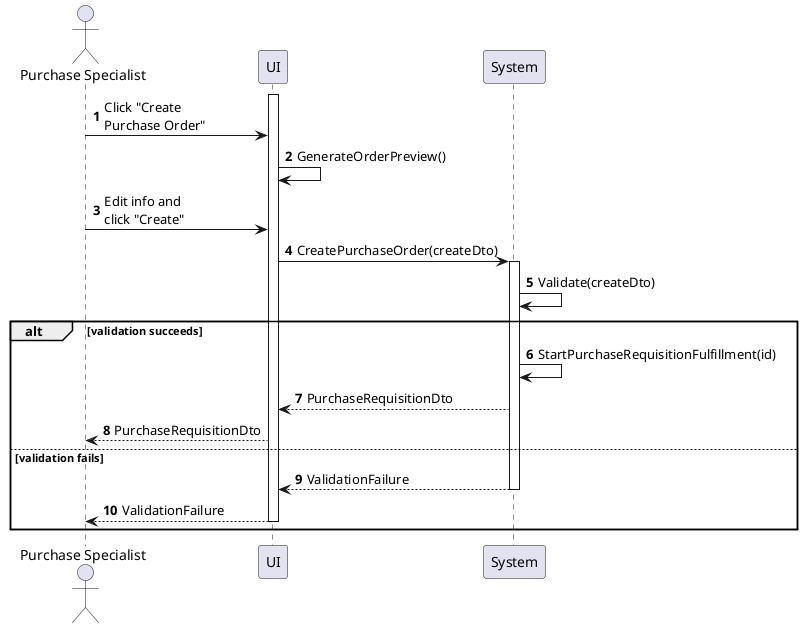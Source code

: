 @startuml purchase-order-create
autonumber

actor "Purchase Specialist" as a
participant UI as f
participant System as b

activate f
a -> f : Click "Create\nPurchase Order"
f -> f : GenerateOrderPreview()
a -> f : Edit info and\nclick "Create"
f -> b : CreatePurchaseOrder(createDto)
activate b
b -> b : Validate(createDto)

alt validation succeeds
    b -> b : StartPurchaseRequisitionFulfillment(id)
    b --> f : PurchaseRequisitionDto
    f --> a : PurchaseRequisitionDto
else validation fails
    return ValidationFailure
    f --> a : ValidationFailure
    deactivate f
end
@enduml